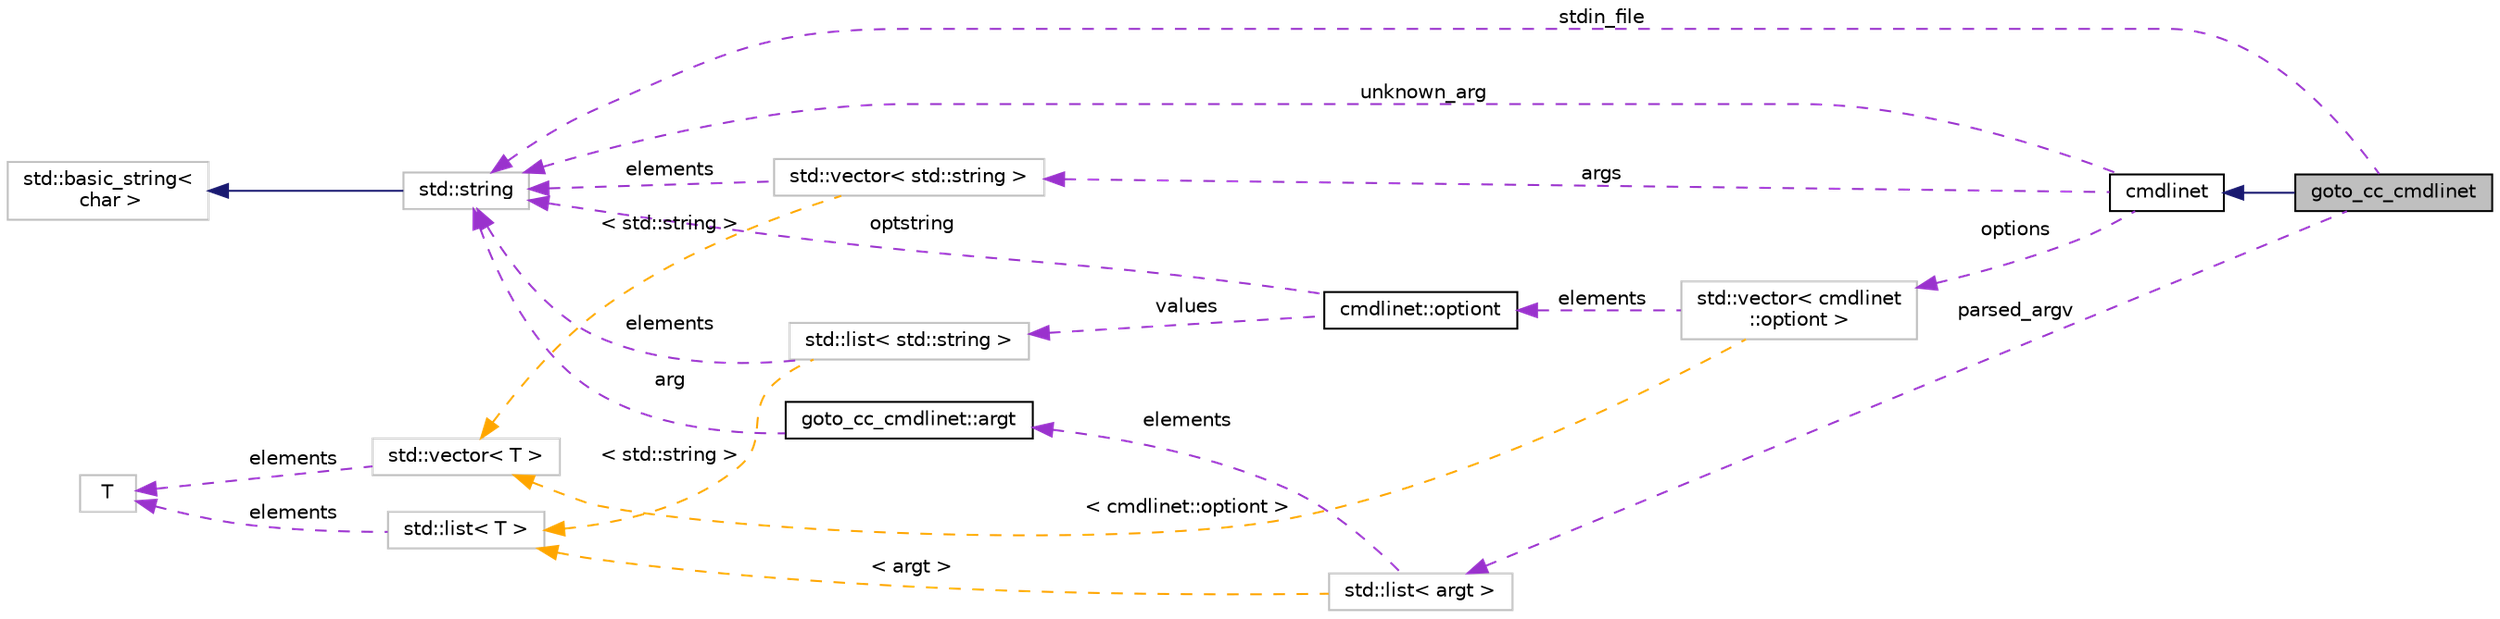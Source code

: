 digraph "goto_cc_cmdlinet"
{
 // LATEX_PDF_SIZE
  bgcolor="transparent";
  edge [fontname="Helvetica",fontsize="10",labelfontname="Helvetica",labelfontsize="10"];
  node [fontname="Helvetica",fontsize="10",shape=record];
  rankdir="LR";
  Node1 [label="goto_cc_cmdlinet",height=0.2,width=0.4,color="black", fillcolor="grey75", style="filled", fontcolor="black",tooltip=" "];
  Node2 -> Node1 [dir="back",color="midnightblue",fontsize="10",style="solid",fontname="Helvetica"];
  Node2 [label="cmdlinet",height=0.2,width=0.4,color="black",URL="$classcmdlinet.html",tooltip=" "];
  Node3 -> Node2 [dir="back",color="darkorchid3",fontsize="10",style="dashed",label=" options" ,fontname="Helvetica"];
  Node3 [label="std::vector\< cmdlinet\l::optiont \>",height=0.2,width=0.4,color="grey75",tooltip=" "];
  Node4 -> Node3 [dir="back",color="darkorchid3",fontsize="10",style="dashed",label=" elements" ,fontname="Helvetica"];
  Node4 [label="cmdlinet::optiont",height=0.2,width=0.4,color="black",URL="$structcmdlinet_1_1optiont.html",tooltip=" "];
  Node5 -> Node4 [dir="back",color="darkorchid3",fontsize="10",style="dashed",label=" optstring" ,fontname="Helvetica"];
  Node5 [label="std::string",height=0.2,width=0.4,color="grey75",tooltip="STL class."];
  Node6 -> Node5 [dir="back",color="midnightblue",fontsize="10",style="solid",fontname="Helvetica"];
  Node6 [label="std::basic_string\<\l char \>",height=0.2,width=0.4,color="grey75",tooltip="STL class."];
  Node7 -> Node4 [dir="back",color="darkorchid3",fontsize="10",style="dashed",label=" values" ,fontname="Helvetica"];
  Node7 [label="std::list\< std::string \>",height=0.2,width=0.4,color="grey75",tooltip=" "];
  Node5 -> Node7 [dir="back",color="darkorchid3",fontsize="10",style="dashed",label=" elements" ,fontname="Helvetica"];
  Node8 -> Node7 [dir="back",color="orange",fontsize="10",style="dashed",label=" \< std::string \>" ,fontname="Helvetica"];
  Node8 [label="std::list\< T \>",height=0.2,width=0.4,color="grey75",tooltip="STL class."];
  Node9 -> Node8 [dir="back",color="darkorchid3",fontsize="10",style="dashed",label=" elements" ,fontname="Helvetica"];
  Node9 [label="T",height=0.2,width=0.4,color="grey75",tooltip=" "];
  Node10 -> Node3 [dir="back",color="orange",fontsize="10",style="dashed",label=" \< cmdlinet::optiont \>" ,fontname="Helvetica"];
  Node10 [label="std::vector\< T \>",height=0.2,width=0.4,color="grey75",tooltip="STL class."];
  Node9 -> Node10 [dir="back",color="darkorchid3",fontsize="10",style="dashed",label=" elements" ,fontname="Helvetica"];
  Node5 -> Node2 [dir="back",color="darkorchid3",fontsize="10",style="dashed",label=" unknown_arg" ,fontname="Helvetica"];
  Node11 -> Node2 [dir="back",color="darkorchid3",fontsize="10",style="dashed",label=" args" ,fontname="Helvetica"];
  Node11 [label="std::vector\< std::string \>",height=0.2,width=0.4,color="grey75",tooltip=" "];
  Node5 -> Node11 [dir="back",color="darkorchid3",fontsize="10",style="dashed",label=" elements" ,fontname="Helvetica"];
  Node10 -> Node11 [dir="back",color="orange",fontsize="10",style="dashed",label=" \< std::string \>" ,fontname="Helvetica"];
  Node5 -> Node1 [dir="back",color="darkorchid3",fontsize="10",style="dashed",label=" stdin_file" ,fontname="Helvetica"];
  Node12 -> Node1 [dir="back",color="darkorchid3",fontsize="10",style="dashed",label=" parsed_argv" ,fontname="Helvetica"];
  Node12 [label="std::list\< argt \>",height=0.2,width=0.4,color="grey75",tooltip=" "];
  Node13 -> Node12 [dir="back",color="darkorchid3",fontsize="10",style="dashed",label=" elements" ,fontname="Helvetica"];
  Node13 [label="goto_cc_cmdlinet::argt",height=0.2,width=0.4,color="black",URL="$structgoto__cc__cmdlinet_1_1argt.html",tooltip=" "];
  Node5 -> Node13 [dir="back",color="darkorchid3",fontsize="10",style="dashed",label=" arg" ,fontname="Helvetica"];
  Node8 -> Node12 [dir="back",color="orange",fontsize="10",style="dashed",label=" \< argt \>" ,fontname="Helvetica"];
}
